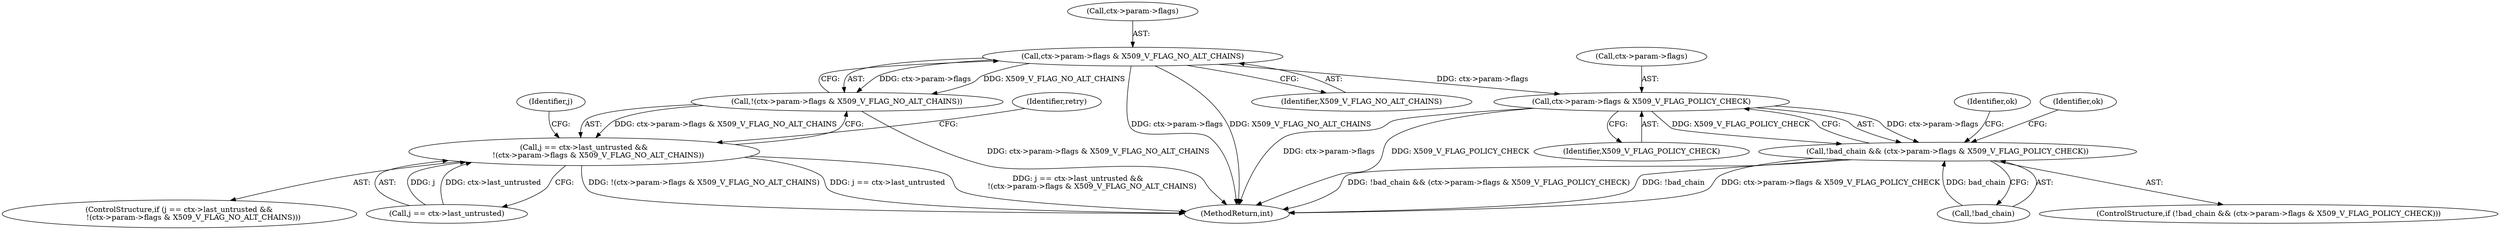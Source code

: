 digraph "0_openssl_9a0db453ba017ebcaccbee933ee6511a9ae4d1c8@pointer" {
"1000527" [label="(Call,ctx->param->flags & X509_V_FLAG_NO_ALT_CHAINS)"];
"1000526" [label="(Call,!(ctx->param->flags & X509_V_FLAG_NO_ALT_CHAINS))"];
"1000520" [label="(Call,j == ctx->last_untrusted &&\n            !(ctx->param->flags & X509_V_FLAG_NO_ALT_CHAINS))"];
"1000761" [label="(Call,ctx->param->flags & X509_V_FLAG_POLICY_CHECK)"];
"1000758" [label="(Call,!bad_chain && (ctx->param->flags & X509_V_FLAG_POLICY_CHECK))"];
"1000799" [label="(MethodReturn,int)"];
"1000520" [label="(Call,j == ctx->last_untrusted &&\n            !(ctx->param->flags & X509_V_FLAG_NO_ALT_CHAINS))"];
"1000761" [label="(Call,ctx->param->flags & X509_V_FLAG_POLICY_CHECK)"];
"1000526" [label="(Call,!(ctx->param->flags & X509_V_FLAG_NO_ALT_CHAINS))"];
"1000538" [label="(Identifier,j)"];
"1000757" [label="(ControlStructure,if (!bad_chain && (ctx->param->flags & X509_V_FLAG_POLICY_CHECK)))"];
"1000762" [label="(Call,ctx->param->flags)"];
"1000767" [label="(Identifier,X509_V_FLAG_POLICY_CHECK)"];
"1000758" [label="(Call,!bad_chain && (ctx->param->flags & X509_V_FLAG_POLICY_CHECK))"];
"1000769" [label="(Identifier,ok)"];
"1000521" [label="(Call,j == ctx->last_untrusted)"];
"1000528" [label="(Call,ctx->param->flags)"];
"1000592" [label="(Identifier,retry)"];
"1000519" [label="(ControlStructure,if (j == ctx->last_untrusted &&\n            !(ctx->param->flags & X509_V_FLAG_NO_ALT_CHAINS)))"];
"1000774" [label="(Identifier,ok)"];
"1000759" [label="(Call,!bad_chain)"];
"1000527" [label="(Call,ctx->param->flags & X509_V_FLAG_NO_ALT_CHAINS)"];
"1000533" [label="(Identifier,X509_V_FLAG_NO_ALT_CHAINS)"];
"1000527" -> "1000526"  [label="AST: "];
"1000527" -> "1000533"  [label="CFG: "];
"1000528" -> "1000527"  [label="AST: "];
"1000533" -> "1000527"  [label="AST: "];
"1000526" -> "1000527"  [label="CFG: "];
"1000527" -> "1000799"  [label="DDG: X509_V_FLAG_NO_ALT_CHAINS"];
"1000527" -> "1000799"  [label="DDG: ctx->param->flags"];
"1000527" -> "1000526"  [label="DDG: ctx->param->flags"];
"1000527" -> "1000526"  [label="DDG: X509_V_FLAG_NO_ALT_CHAINS"];
"1000527" -> "1000761"  [label="DDG: ctx->param->flags"];
"1000526" -> "1000520"  [label="AST: "];
"1000520" -> "1000526"  [label="CFG: "];
"1000526" -> "1000799"  [label="DDG: ctx->param->flags & X509_V_FLAG_NO_ALT_CHAINS"];
"1000526" -> "1000520"  [label="DDG: ctx->param->flags & X509_V_FLAG_NO_ALT_CHAINS"];
"1000520" -> "1000519"  [label="AST: "];
"1000520" -> "1000521"  [label="CFG: "];
"1000521" -> "1000520"  [label="AST: "];
"1000592" -> "1000520"  [label="CFG: "];
"1000538" -> "1000520"  [label="CFG: "];
"1000520" -> "1000799"  [label="DDG: j == ctx->last_untrusted &&\n            !(ctx->param->flags & X509_V_FLAG_NO_ALT_CHAINS)"];
"1000520" -> "1000799"  [label="DDG: !(ctx->param->flags & X509_V_FLAG_NO_ALT_CHAINS)"];
"1000520" -> "1000799"  [label="DDG: j == ctx->last_untrusted"];
"1000521" -> "1000520"  [label="DDG: j"];
"1000521" -> "1000520"  [label="DDG: ctx->last_untrusted"];
"1000761" -> "1000758"  [label="AST: "];
"1000761" -> "1000767"  [label="CFG: "];
"1000762" -> "1000761"  [label="AST: "];
"1000767" -> "1000761"  [label="AST: "];
"1000758" -> "1000761"  [label="CFG: "];
"1000761" -> "1000799"  [label="DDG: ctx->param->flags"];
"1000761" -> "1000799"  [label="DDG: X509_V_FLAG_POLICY_CHECK"];
"1000761" -> "1000758"  [label="DDG: ctx->param->flags"];
"1000761" -> "1000758"  [label="DDG: X509_V_FLAG_POLICY_CHECK"];
"1000758" -> "1000757"  [label="AST: "];
"1000758" -> "1000759"  [label="CFG: "];
"1000759" -> "1000758"  [label="AST: "];
"1000769" -> "1000758"  [label="CFG: "];
"1000774" -> "1000758"  [label="CFG: "];
"1000758" -> "1000799"  [label="DDG: !bad_chain && (ctx->param->flags & X509_V_FLAG_POLICY_CHECK)"];
"1000758" -> "1000799"  [label="DDG: !bad_chain"];
"1000758" -> "1000799"  [label="DDG: ctx->param->flags & X509_V_FLAG_POLICY_CHECK"];
"1000759" -> "1000758"  [label="DDG: bad_chain"];
}
